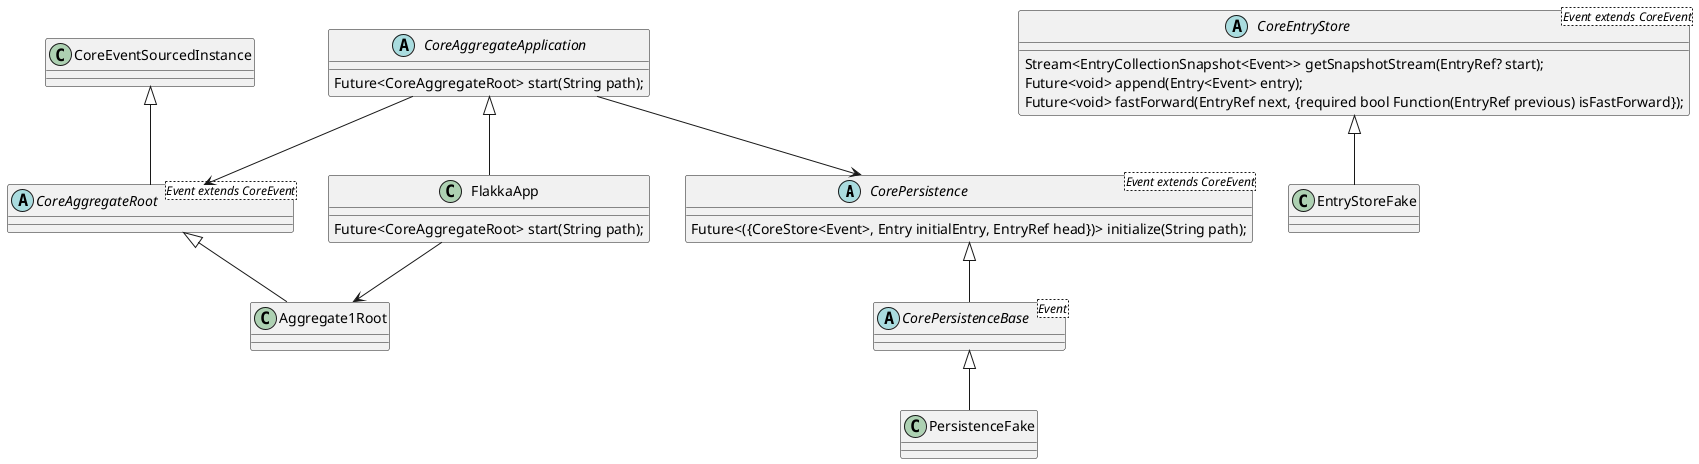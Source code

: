 @startuml

' configuration for entry store
' EntryStoreFactory<Aggregate1Event>
' EntryFactory<Aggregate1Event>
abstract class CorePersistence<Event extends CoreEvent> {
  Future<({CoreStore<Event>, Entry initialEntry, EntryRef head})> initialize(String path);
}
abstract class CorePersistenceBase<Event> extends CorePersistence {}
class PersistenceFake extends CorePersistenceBase {}
' loading / starting aggregate instance
' Aggregate1Factory
abstract class CoreAggregateApplication {
  Future<CoreAggregateRoot> start(String path);
}

class FlakkaApp extends CoreAggregateApplication {
  Future<CoreAggregateRoot> start(String path);

}

FlakkaApp --> Aggregate1Root
CoreAggregateApplication --> CorePersistence

' providing / following local and remote state (updates),
' execute commands and append events to the journal
' Instance of Aggregate1RootImpl
abstract class CoreAggregateRoot<Event extends CoreEvent> extends CoreEventSourcedInstance {}

class Aggregate1Root extends CoreAggregateRoot {}

CoreAggregateApplication -> CoreAggregateRoot




abstract class CoreEntryStore<Event extends CoreEvent>  {
  Stream<EntryCollectionSnapshot<Event>> getSnapshotStream(EntryRef? start);
  Future<void> append(Entry<Event> entry);
  Future<void> fastForward(EntryRef next, {required bool Function(EntryRef previous) isFastForward});
}

class EntryStoreFake extends CoreEntryStore{}

@enduml

